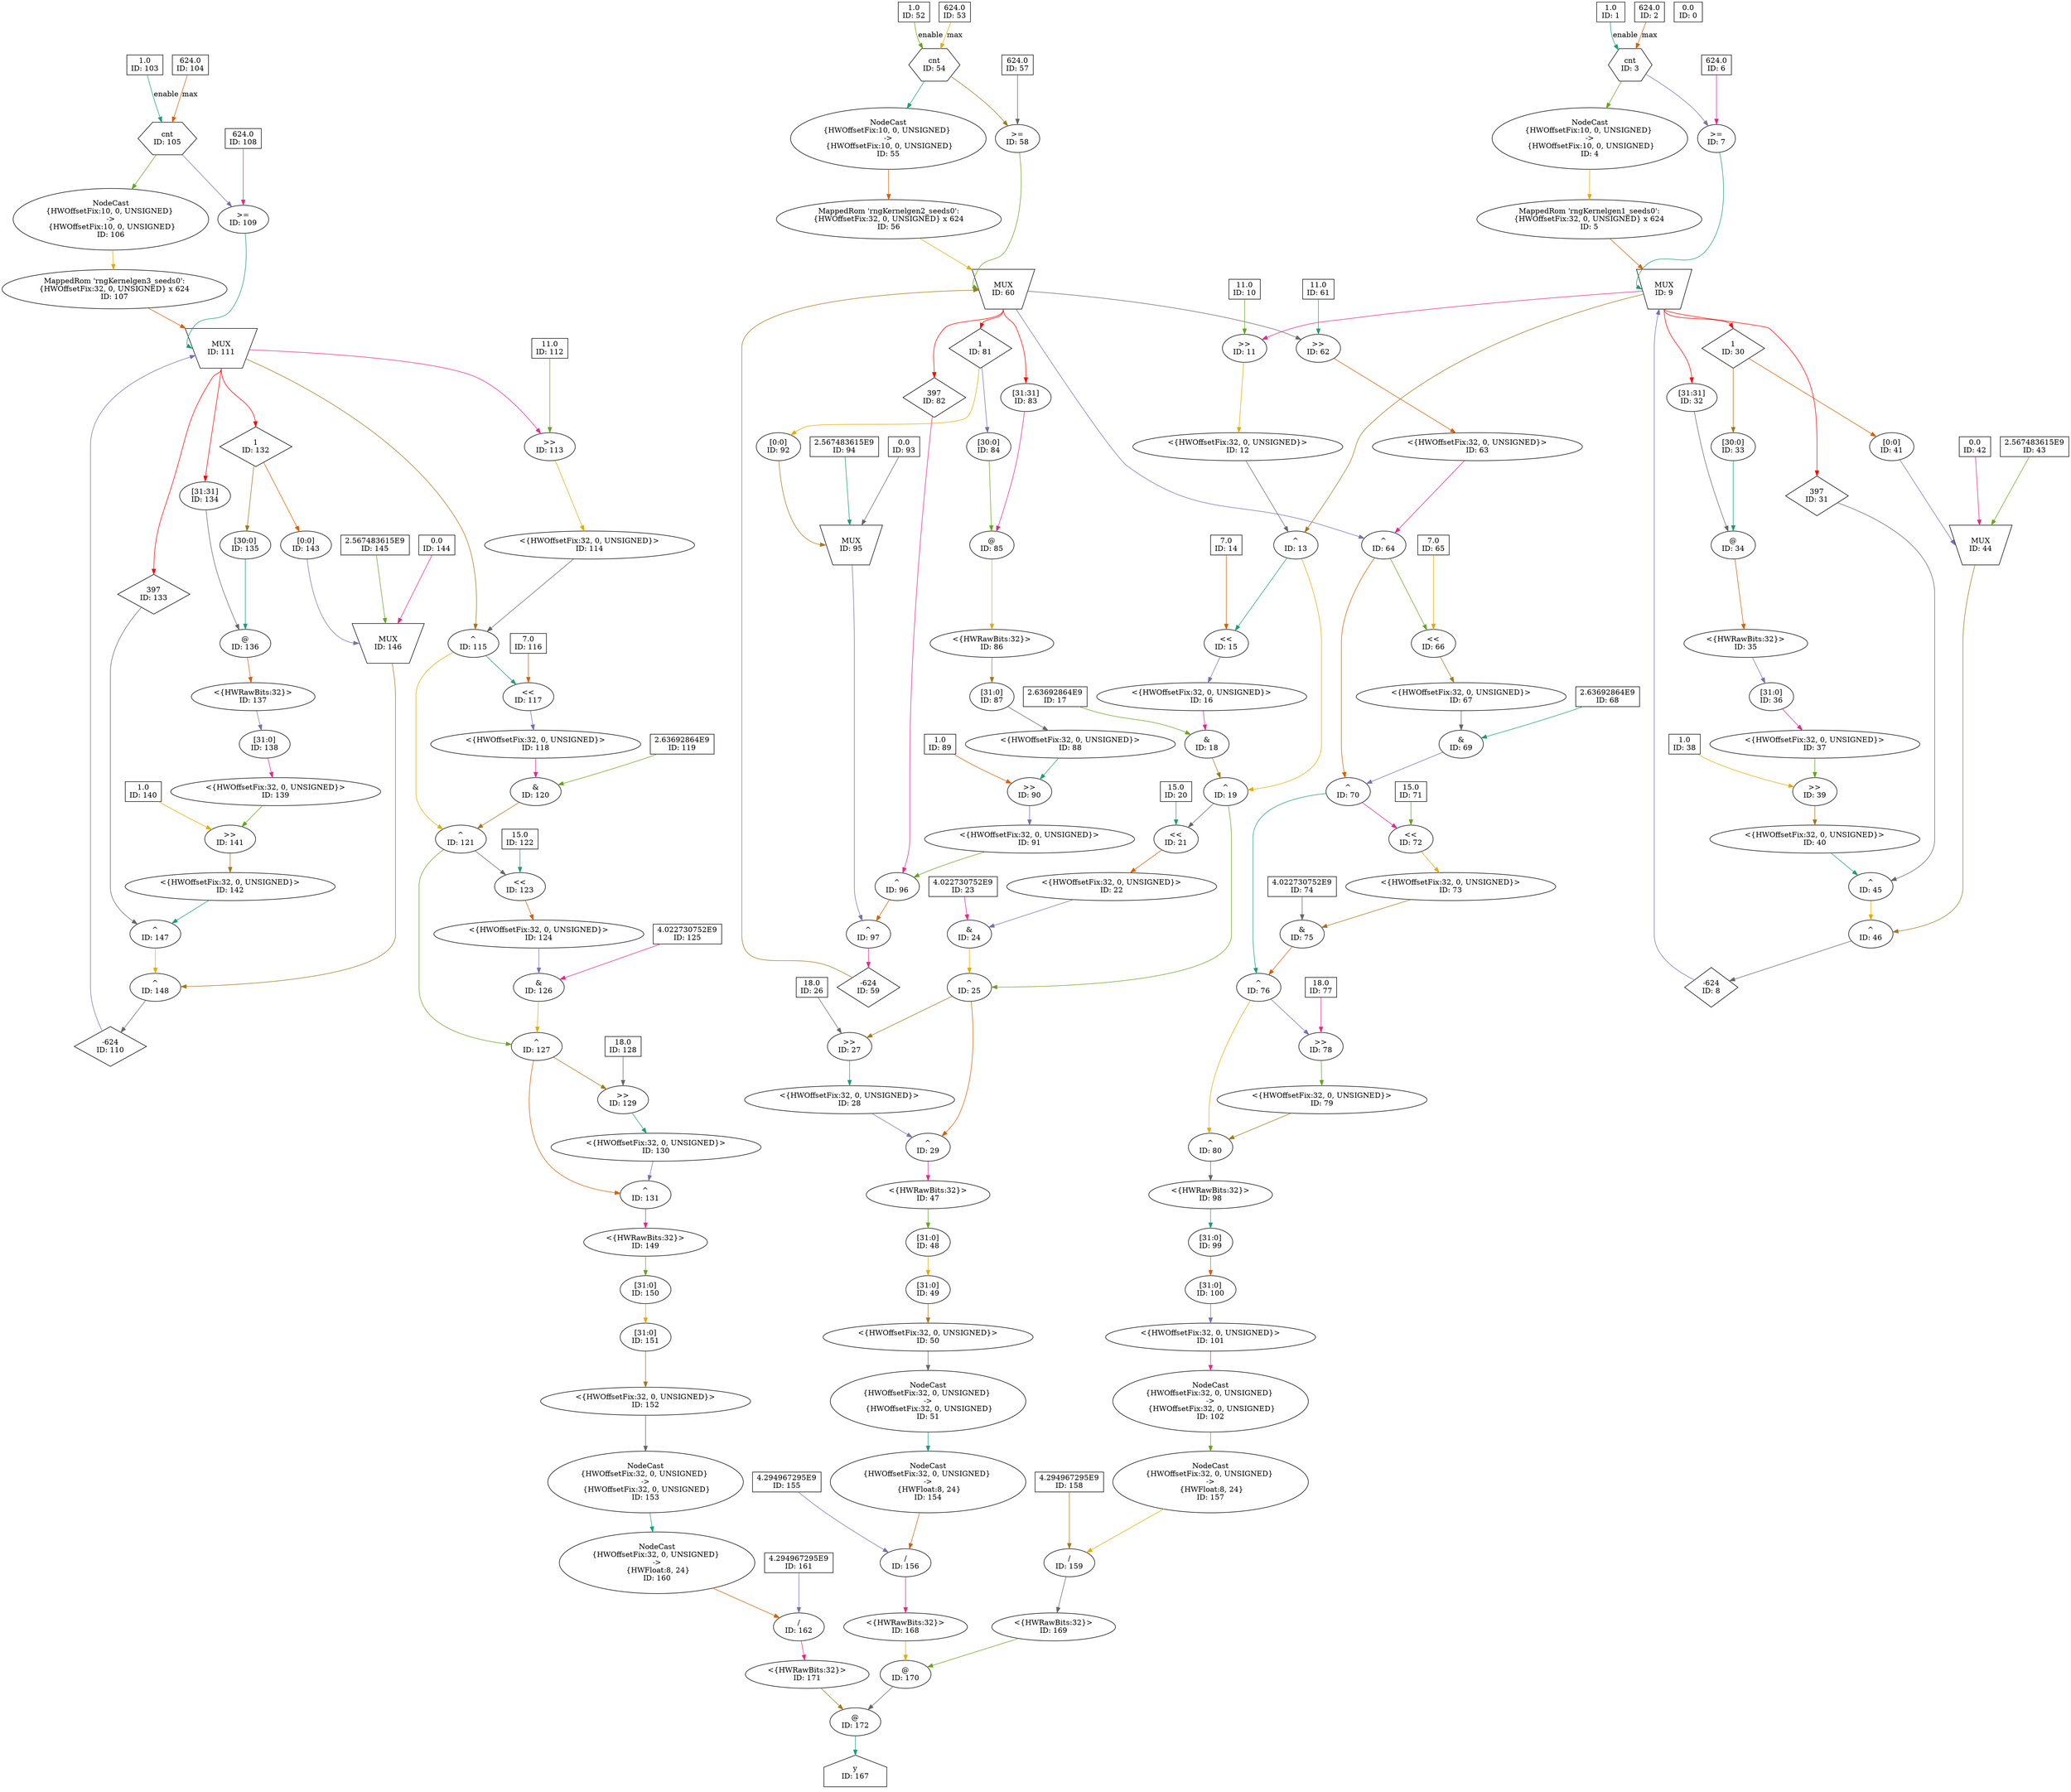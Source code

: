 digraph rngKernel_original{
	NodeConstantDouble103 [shape=box, label="1.0\nID: 103"];
	NodeConstantDouble104 [shape=box, label="624.0\nID: 104"];
	NodeCounter105 [shape=hexagon, label="cnt\nID: 105"];
	NodeConstantDouble108 [shape=box, label="624.0\nID: 108"];
	NodeGte109 [label=">=\nID: 109"];
	NodeCast106 [label="NodeCast
{HWOffsetFix:10, 0, UNSIGNED} 
->
 {HWOffsetFix:10, 0, UNSIGNED}\nID: 106"];
	NodeMappedRom107 [label="MappedRom 'rngKernelgen3_seeds0':\n{HWOffsetFix:32, 0, UNSIGNED} x 624\nID: 107"];
	NodeStreamOffset133 [shape=diamond, label="397\nID: 133"];
	NodeSlice134 [label="[31:31]\nID: 134"];
	NodeStreamOffset132 [shape=diamond, label="1\nID: 132"];
	NodeSlice135 [label="[30:0]\nID: 135"];
	NodeCat136 [label="@\nID: 136"];
	NodeReinterpret137 [label="<{HWRawBits:32}>\nID: 137"];
	NodeSlice138 [label="[31:0]\nID: 138"];
	NodeReinterpret139 [label="<{HWOffsetFix:32, 0, UNSIGNED}>\nID: 139"];
	NodeConstantDouble140 [shape=box, label="1.0\nID: 140"];
	NodeShift141 [label=">>\nID: 141"];
	NodeReinterpret142 [label="<{HWOffsetFix:32, 0, UNSIGNED}>\nID: 142"];
	NodeXor147 [label="^\nID: 147"];
	NodeSlice143 [label="[0:0]\nID: 143"];
	NodeConstantRawBits144 [shape=box, label="0.0\nID: 144"];
	NodeConstantDouble145 [shape=box, label="2.567483615E9\nID: 145"];
	NodeMux146 [shape=invtrapezium, height=0.5, label="MUX\nID: 146"];
	NodeXor148 [label="^\nID: 148"];
	NodeStreamOffset110 [shape=diamond, label="-624\nID: 110"];
	NodeMux111 [shape=invtrapezium, height=0.5, label="MUX\nID: 111"];
	NodeConstantDouble112 [shape=box, label="11.0\nID: 112"];
	NodeShift113 [label=">>\nID: 113"];
	NodeReinterpret114 [label="<{HWOffsetFix:32, 0, UNSIGNED}>\nID: 114"];
	NodeXor115 [label="^\nID: 115"];
	NodeConstantDouble116 [shape=box, label="7.0\nID: 116"];
	NodeShift117 [label="<<\nID: 117"];
	NodeReinterpret118 [label="<{HWOffsetFix:32, 0, UNSIGNED}>\nID: 118"];
	NodeConstantDouble119 [shape=box, label="2.63692864E9\nID: 119"];
	NodeAnd120 [label="&\nID: 120"];
	NodeXor121 [label="^\nID: 121"];
	NodeConstantDouble122 [shape=box, label="15.0\nID: 122"];
	NodeShift123 [label="<<\nID: 123"];
	NodeReinterpret124 [label="<{HWOffsetFix:32, 0, UNSIGNED}>\nID: 124"];
	NodeConstantDouble125 [shape=box, label="4.022730752E9\nID: 125"];
	NodeAnd126 [label="&\nID: 126"];
	NodeXor127 [label="^\nID: 127"];
	NodeConstantDouble128 [shape=box, label="18.0\nID: 128"];
	NodeShift129 [label=">>\nID: 129"];
	NodeReinterpret130 [label="<{HWOffsetFix:32, 0, UNSIGNED}>\nID: 130"];
	NodeXor131 [label="^\nID: 131"];
	NodeReinterpret149 [label="<{HWRawBits:32}>\nID: 149"];
	NodeSlice150 [label="[31:0]\nID: 150"];
	NodeSlice151 [label="[31:0]\nID: 151"];
	NodeReinterpret152 [label="<{HWOffsetFix:32, 0, UNSIGNED}>\nID: 152"];
	NodeCast153 [label="NodeCast
{HWOffsetFix:32, 0, UNSIGNED} 
->
 {HWOffsetFix:32, 0, UNSIGNED}\nID: 153"];
	NodeCast160 [label="NodeCast
{HWOffsetFix:32, 0, UNSIGNED} 
->
 {HWFloat:8, 24}\nID: 160"];
	NodeConstantDouble161 [shape=box, label="4.294967295E9\nID: 161"];
	NodeDiv162 [label="/\nID: 162"];
	NodeReinterpret171 [label="<{HWRawBits:32}>\nID: 171"];
	NodeConstantDouble52 [shape=box, label="1.0\nID: 52"];
	NodeConstantDouble53 [shape=box, label="624.0\nID: 53"];
	NodeCounter54 [shape=hexagon, label="cnt\nID: 54"];
	NodeConstantDouble57 [shape=box, label="624.0\nID: 57"];
	NodeGte58 [label=">=\nID: 58"];
	NodeCast55 [label="NodeCast
{HWOffsetFix:10, 0, UNSIGNED} 
->
 {HWOffsetFix:10, 0, UNSIGNED}\nID: 55"];
	NodeMappedRom56 [label="MappedRom 'rngKernelgen2_seeds0':\n{HWOffsetFix:32, 0, UNSIGNED} x 624\nID: 56"];
	NodeStreamOffset82 [shape=diamond, label="397\nID: 82"];
	NodeSlice83 [label="[31:31]\nID: 83"];
	NodeStreamOffset81 [shape=diamond, label="1\nID: 81"];
	NodeSlice84 [label="[30:0]\nID: 84"];
	NodeCat85 [label="@\nID: 85"];
	NodeReinterpret86 [label="<{HWRawBits:32}>\nID: 86"];
	NodeSlice87 [label="[31:0]\nID: 87"];
	NodeReinterpret88 [label="<{HWOffsetFix:32, 0, UNSIGNED}>\nID: 88"];
	NodeConstantDouble89 [shape=box, label="1.0\nID: 89"];
	NodeShift90 [label=">>\nID: 90"];
	NodeReinterpret91 [label="<{HWOffsetFix:32, 0, UNSIGNED}>\nID: 91"];
	NodeXor96 [label="^\nID: 96"];
	NodeSlice92 [label="[0:0]\nID: 92"];
	NodeConstantRawBits93 [shape=box, label="0.0\nID: 93"];
	NodeConstantDouble94 [shape=box, label="2.567483615E9\nID: 94"];
	NodeMux95 [shape=invtrapezium, height=0.5, label="MUX\nID: 95"];
	NodeXor97 [label="^\nID: 97"];
	NodeStreamOffset59 [shape=diamond, label="-624\nID: 59"];
	NodeMux60 [shape=invtrapezium, height=0.5, label="MUX\nID: 60"];
	NodeConstantDouble61 [shape=box, label="11.0\nID: 61"];
	NodeShift62 [label=">>\nID: 62"];
	NodeReinterpret63 [label="<{HWOffsetFix:32, 0, UNSIGNED}>\nID: 63"];
	NodeXor64 [label="^\nID: 64"];
	NodeConstantDouble65 [shape=box, label="7.0\nID: 65"];
	NodeShift66 [label="<<\nID: 66"];
	NodeReinterpret67 [label="<{HWOffsetFix:32, 0, UNSIGNED}>\nID: 67"];
	NodeConstantDouble68 [shape=box, label="2.63692864E9\nID: 68"];
	NodeAnd69 [label="&\nID: 69"];
	NodeXor70 [label="^\nID: 70"];
	NodeConstantDouble71 [shape=box, label="15.0\nID: 71"];
	NodeShift72 [label="<<\nID: 72"];
	NodeReinterpret73 [label="<{HWOffsetFix:32, 0, UNSIGNED}>\nID: 73"];
	NodeConstantDouble74 [shape=box, label="4.022730752E9\nID: 74"];
	NodeAnd75 [label="&\nID: 75"];
	NodeXor76 [label="^\nID: 76"];
	NodeConstantDouble77 [shape=box, label="18.0\nID: 77"];
	NodeShift78 [label=">>\nID: 78"];
	NodeReinterpret79 [label="<{HWOffsetFix:32, 0, UNSIGNED}>\nID: 79"];
	NodeXor80 [label="^\nID: 80"];
	NodeReinterpret98 [label="<{HWRawBits:32}>\nID: 98"];
	NodeSlice99 [label="[31:0]\nID: 99"];
	NodeSlice100 [label="[31:0]\nID: 100"];
	NodeReinterpret101 [label="<{HWOffsetFix:32, 0, UNSIGNED}>\nID: 101"];
	NodeCast102 [label="NodeCast
{HWOffsetFix:32, 0, UNSIGNED} 
->
 {HWOffsetFix:32, 0, UNSIGNED}\nID: 102"];
	NodeCast157 [label="NodeCast
{HWOffsetFix:32, 0, UNSIGNED} 
->
 {HWFloat:8, 24}\nID: 157"];
	NodeConstantDouble158 [shape=box, label="4.294967295E9\nID: 158"];
	NodeDiv159 [label="/\nID: 159"];
	NodeReinterpret169 [label="<{HWRawBits:32}>\nID: 169"];
	NodeConstantDouble1 [shape=box, label="1.0\nID: 1"];
	NodeConstantDouble2 [shape=box, label="624.0\nID: 2"];
	NodeCounter3 [shape=hexagon, label="cnt\nID: 3"];
	NodeConstantDouble6 [shape=box, label="624.0\nID: 6"];
	NodeGte7 [label=">=\nID: 7"];
	NodeCast4 [label="NodeCast
{HWOffsetFix:10, 0, UNSIGNED} 
->
 {HWOffsetFix:10, 0, UNSIGNED}\nID: 4"];
	NodeMappedRom5 [label="MappedRom 'rngKernelgen1_seeds0':\n{HWOffsetFix:32, 0, UNSIGNED} x 624\nID: 5"];
	NodeStreamOffset31 [shape=diamond, label="397\nID: 31"];
	NodeSlice32 [label="[31:31]\nID: 32"];
	NodeStreamOffset30 [shape=diamond, label="1\nID: 30"];
	NodeSlice33 [label="[30:0]\nID: 33"];
	NodeCat34 [label="@\nID: 34"];
	NodeReinterpret35 [label="<{HWRawBits:32}>\nID: 35"];
	NodeSlice36 [label="[31:0]\nID: 36"];
	NodeReinterpret37 [label="<{HWOffsetFix:32, 0, UNSIGNED}>\nID: 37"];
	NodeConstantDouble38 [shape=box, label="1.0\nID: 38"];
	NodeShift39 [label=">>\nID: 39"];
	NodeReinterpret40 [label="<{HWOffsetFix:32, 0, UNSIGNED}>\nID: 40"];
	NodeXor45 [label="^\nID: 45"];
	NodeSlice41 [label="[0:0]\nID: 41"];
	NodeConstantRawBits42 [shape=box, label="0.0\nID: 42"];
	NodeConstantDouble43 [shape=box, label="2.567483615E9\nID: 43"];
	NodeMux44 [shape=invtrapezium, height=0.5, label="MUX\nID: 44"];
	NodeXor46 [label="^\nID: 46"];
	NodeStreamOffset8 [shape=diamond, label="-624\nID: 8"];
	NodeMux9 [shape=invtrapezium, height=0.5, label="MUX\nID: 9"];
	NodeConstantDouble10 [shape=box, label="11.0\nID: 10"];
	NodeShift11 [label=">>\nID: 11"];
	NodeReinterpret12 [label="<{HWOffsetFix:32, 0, UNSIGNED}>\nID: 12"];
	NodeXor13 [label="^\nID: 13"];
	NodeConstantDouble14 [shape=box, label="7.0\nID: 14"];
	NodeShift15 [label="<<\nID: 15"];
	NodeReinterpret16 [label="<{HWOffsetFix:32, 0, UNSIGNED}>\nID: 16"];
	NodeConstantDouble17 [shape=box, label="2.63692864E9\nID: 17"];
	NodeAnd18 [label="&\nID: 18"];
	NodeXor19 [label="^\nID: 19"];
	NodeConstantDouble20 [shape=box, label="15.0\nID: 20"];
	NodeShift21 [label="<<\nID: 21"];
	NodeReinterpret22 [label="<{HWOffsetFix:32, 0, UNSIGNED}>\nID: 22"];
	NodeConstantDouble23 [shape=box, label="4.022730752E9\nID: 23"];
	NodeAnd24 [label="&\nID: 24"];
	NodeXor25 [label="^\nID: 25"];
	NodeConstantDouble26 [shape=box, label="18.0\nID: 26"];
	NodeShift27 [label=">>\nID: 27"];
	NodeReinterpret28 [label="<{HWOffsetFix:32, 0, UNSIGNED}>\nID: 28"];
	NodeXor29 [label="^\nID: 29"];
	NodeReinterpret47 [label="<{HWRawBits:32}>\nID: 47"];
	NodeSlice48 [label="[31:0]\nID: 48"];
	NodeSlice49 [label="[31:0]\nID: 49"];
	NodeReinterpret50 [label="<{HWOffsetFix:32, 0, UNSIGNED}>\nID: 50"];
	NodeCast51 [label="NodeCast
{HWOffsetFix:32, 0, UNSIGNED} 
->
 {HWOffsetFix:32, 0, UNSIGNED}\nID: 51"];
	NodeCast154 [label="NodeCast
{HWOffsetFix:32, 0, UNSIGNED} 
->
 {HWFloat:8, 24}\nID: 154"];
	NodeConstantDouble155 [shape=box, label="4.294967295E9\nID: 155"];
	NodeDiv156 [label="/\nID: 156"];
	NodeReinterpret168 [label="<{HWRawBits:32}>\nID: 168"];
	NodeCat170 [label="@\nID: 170"];
	NodeCat172 [label="@\nID: 172"];
	NodeOutput167 [shape=house, label="y\nID: 167"];
	NodeConstantRawBits0 [shape=box, label="0.0\nID: 0"];
	NodeConstantDouble103 -> NodeCounter105[label="enable" color="/dark28/1" photon_data="EDGE,SrcNode:103,SrcNodePort:value"];
	NodeConstantDouble104 -> NodeCounter105[label="max" color="/dark28/2" photon_data="EDGE,SrcNode:104,SrcNodePort:value"];
	NodeCounter105 -> NodeGte109[color="/dark28/3" photon_data="EDGE,SrcNode:105,SrcNodePort:count"];
	NodeConstantDouble108 -> NodeGte109[color="/dark28/4" photon_data="EDGE,SrcNode:108,SrcNodePort:value"];
	NodeCounter105 -> NodeCast106[color="/dark28/5" photon_data="EDGE,SrcNode:105,SrcNodePort:count"];
	NodeCast106 -> NodeMappedRom107[color="/dark28/6" photon_data="EDGE,SrcNode:106,SrcNodePort:o"];
	NodeMux111 -> NodeStreamOffset133[headport="n" tailport="s" color=red photon_data="EDGE,SrcNode:111,SrcNodePort:result"];
	NodeMux111 -> NodeSlice134[headport="n" tailport="s" color=red photon_data="EDGE,SrcNode:111,SrcNodePort:result"];
	NodeMux111 -> NodeStreamOffset132[headport="n" tailport="s" color=red photon_data="EDGE,SrcNode:111,SrcNodePort:result"];
	NodeStreamOffset132 -> NodeSlice135[color="/dark28/7" photon_data="EDGE,SrcNode:132,SrcNodePort:output"];
	NodeSlice134 -> NodeCat136[color="/dark28/8" photon_data="EDGE,SrcNode:134,SrcNodePort:result"];
	NodeSlice135 -> NodeCat136[color="/dark28/1" photon_data="EDGE,SrcNode:135,SrcNodePort:result"];
	NodeCat136 -> NodeReinterpret137[color="/dark28/2" photon_data="EDGE,SrcNode:136,SrcNodePort:result"];
	NodeReinterpret137 -> NodeSlice138[color="/dark28/3" photon_data="EDGE,SrcNode:137,SrcNodePort:output"];
	NodeSlice138 -> NodeReinterpret139[color="/dark28/4" photon_data="EDGE,SrcNode:138,SrcNodePort:result"];
	NodeReinterpret139 -> NodeShift141[color="/dark28/5" photon_data="EDGE,SrcNode:139,SrcNodePort:output"];
	NodeConstantDouble140 -> NodeShift141[color="/dark28/6" photon_data="EDGE,SrcNode:140,SrcNodePort:value"];
	NodeShift141 -> NodeReinterpret142[color="/dark28/7" photon_data="EDGE,SrcNode:141,SrcNodePort:dataout"];
	NodeStreamOffset133 -> NodeXor147[color="/dark28/8" photon_data="EDGE,SrcNode:133,SrcNodePort:output"];
	NodeReinterpret142 -> NodeXor147[color="/dark28/1" photon_data="EDGE,SrcNode:142,SrcNodePort:output"];
	NodeStreamOffset132 -> NodeSlice143[color="/dark28/2" photon_data="EDGE,SrcNode:132,SrcNodePort:output"];
	NodeSlice143 -> NodeMux146[headport="w" color="/dark28/3" photon_data="EDGE,SrcNode:143,SrcNodePort:result"];
	NodeConstantRawBits144 -> NodeMux146[color="/dark28/4" photon_data="EDGE,SrcNode:144,SrcNodePort:value"];
	NodeConstantDouble145 -> NodeMux146[color="/dark28/5" photon_data="EDGE,SrcNode:145,SrcNodePort:value"];
	NodeXor147 -> NodeXor148[color="/dark28/6" photon_data="EDGE,SrcNode:147,SrcNodePort:result"];
	NodeMux146 -> NodeXor148[color="/dark28/7" photon_data="EDGE,SrcNode:146,SrcNodePort:result"];
	NodeXor148 -> NodeStreamOffset110[color="/dark28/8" photon_data="EDGE,SrcNode:148,SrcNodePort:result"];
	NodeGte109 -> NodeMux111[headport="w" color="/dark28/1" photon_data="EDGE,SrcNode:109,SrcNodePort:result"];
	NodeMappedRom107 -> NodeMux111[color="/dark28/2" photon_data="EDGE,SrcNode:107,SrcNodePort:dataa"];
	NodeStreamOffset110 -> NodeMux111[color="/dark28/3" photon_data="EDGE,SrcNode:110,SrcNodePort:output"];
	NodeMux111 -> NodeShift113[color="/dark28/4" photon_data="EDGE,SrcNode:111,SrcNodePort:result"];
	NodeConstantDouble112 -> NodeShift113[color="/dark28/5" photon_data="EDGE,SrcNode:112,SrcNodePort:value"];
	NodeShift113 -> NodeReinterpret114[color="/dark28/6" photon_data="EDGE,SrcNode:113,SrcNodePort:dataout"];
	NodeMux111 -> NodeXor115[color="/dark28/7" photon_data="EDGE,SrcNode:111,SrcNodePort:result"];
	NodeReinterpret114 -> NodeXor115[color="/dark28/8" photon_data="EDGE,SrcNode:114,SrcNodePort:output"];
	NodeXor115 -> NodeShift117[color="/dark28/1" photon_data="EDGE,SrcNode:115,SrcNodePort:result"];
	NodeConstantDouble116 -> NodeShift117[color="/dark28/2" photon_data="EDGE,SrcNode:116,SrcNodePort:value"];
	NodeShift117 -> NodeReinterpret118[color="/dark28/3" photon_data="EDGE,SrcNode:117,SrcNodePort:dataout"];
	NodeReinterpret118 -> NodeAnd120[color="/dark28/4" photon_data="EDGE,SrcNode:118,SrcNodePort:output"];
	NodeConstantDouble119 -> NodeAnd120[color="/dark28/5" photon_data="EDGE,SrcNode:119,SrcNodePort:value"];
	NodeXor115 -> NodeXor121[color="/dark28/6" photon_data="EDGE,SrcNode:115,SrcNodePort:result"];
	NodeAnd120 -> NodeXor121[color="/dark28/7" photon_data="EDGE,SrcNode:120,SrcNodePort:result"];
	NodeXor121 -> NodeShift123[color="/dark28/8" photon_data="EDGE,SrcNode:121,SrcNodePort:result"];
	NodeConstantDouble122 -> NodeShift123[color="/dark28/1" photon_data="EDGE,SrcNode:122,SrcNodePort:value"];
	NodeShift123 -> NodeReinterpret124[color="/dark28/2" photon_data="EDGE,SrcNode:123,SrcNodePort:dataout"];
	NodeReinterpret124 -> NodeAnd126[color="/dark28/3" photon_data="EDGE,SrcNode:124,SrcNodePort:output"];
	NodeConstantDouble125 -> NodeAnd126[color="/dark28/4" photon_data="EDGE,SrcNode:125,SrcNodePort:value"];
	NodeXor121 -> NodeXor127[color="/dark28/5" photon_data="EDGE,SrcNode:121,SrcNodePort:result"];
	NodeAnd126 -> NodeXor127[color="/dark28/6" photon_data="EDGE,SrcNode:126,SrcNodePort:result"];
	NodeXor127 -> NodeShift129[color="/dark28/7" photon_data="EDGE,SrcNode:127,SrcNodePort:result"];
	NodeConstantDouble128 -> NodeShift129[color="/dark28/8" photon_data="EDGE,SrcNode:128,SrcNodePort:value"];
	NodeShift129 -> NodeReinterpret130[color="/dark28/1" photon_data="EDGE,SrcNode:129,SrcNodePort:dataout"];
	NodeXor127 -> NodeXor131[color="/dark28/2" photon_data="EDGE,SrcNode:127,SrcNodePort:result"];
	NodeReinterpret130 -> NodeXor131[color="/dark28/3" photon_data="EDGE,SrcNode:130,SrcNodePort:output"];
	NodeXor131 -> NodeReinterpret149[color="/dark28/4" photon_data="EDGE,SrcNode:131,SrcNodePort:result"];
	NodeReinterpret149 -> NodeSlice150[color="/dark28/5" photon_data="EDGE,SrcNode:149,SrcNodePort:output"];
	NodeSlice150 -> NodeSlice151[color="/dark28/6" photon_data="EDGE,SrcNode:150,SrcNodePort:result"];
	NodeSlice151 -> NodeReinterpret152[color="/dark28/7" photon_data="EDGE,SrcNode:151,SrcNodePort:result"];
	NodeReinterpret152 -> NodeCast153[color="/dark28/8" photon_data="EDGE,SrcNode:152,SrcNodePort:output"];
	NodeCast153 -> NodeCast160[color="/dark28/1" photon_data="EDGE,SrcNode:153,SrcNodePort:o"];
	NodeCast160 -> NodeDiv162[color="/dark28/2" photon_data="EDGE,SrcNode:160,SrcNodePort:o"];
	NodeConstantDouble161 -> NodeDiv162[color="/dark28/3" photon_data="EDGE,SrcNode:161,SrcNodePort:value"];
	NodeDiv162 -> NodeReinterpret171[color="/dark28/4" photon_data="EDGE,SrcNode:162,SrcNodePort:result"];
	NodeConstantDouble52 -> NodeCounter54[label="enable" color="/dark28/5" photon_data="EDGE,SrcNode:52,SrcNodePort:value"];
	NodeConstantDouble53 -> NodeCounter54[label="max" color="/dark28/6" photon_data="EDGE,SrcNode:53,SrcNodePort:value"];
	NodeCounter54 -> NodeGte58[color="/dark28/7" photon_data="EDGE,SrcNode:54,SrcNodePort:count"];
	NodeConstantDouble57 -> NodeGte58[color="/dark28/8" photon_data="EDGE,SrcNode:57,SrcNodePort:value"];
	NodeCounter54 -> NodeCast55[color="/dark28/1" photon_data="EDGE,SrcNode:54,SrcNodePort:count"];
	NodeCast55 -> NodeMappedRom56[color="/dark28/2" photon_data="EDGE,SrcNode:55,SrcNodePort:o"];
	NodeMux60 -> NodeStreamOffset82[headport="n" tailport="s" color=red photon_data="EDGE,SrcNode:60,SrcNodePort:result"];
	NodeMux60 -> NodeSlice83[headport="n" tailport="s" color=red photon_data="EDGE,SrcNode:60,SrcNodePort:result"];
	NodeMux60 -> NodeStreamOffset81[headport="n" tailport="s" color=red photon_data="EDGE,SrcNode:60,SrcNodePort:result"];
	NodeStreamOffset81 -> NodeSlice84[color="/dark28/3" photon_data="EDGE,SrcNode:81,SrcNodePort:output"];
	NodeSlice83 -> NodeCat85[color="/dark28/4" photon_data="EDGE,SrcNode:83,SrcNodePort:result"];
	NodeSlice84 -> NodeCat85[color="/dark28/5" photon_data="EDGE,SrcNode:84,SrcNodePort:result"];
	NodeCat85 -> NodeReinterpret86[color="/dark28/6" photon_data="EDGE,SrcNode:85,SrcNodePort:result"];
	NodeReinterpret86 -> NodeSlice87[color="/dark28/7" photon_data="EDGE,SrcNode:86,SrcNodePort:output"];
	NodeSlice87 -> NodeReinterpret88[color="/dark28/8" photon_data="EDGE,SrcNode:87,SrcNodePort:result"];
	NodeReinterpret88 -> NodeShift90[color="/dark28/1" photon_data="EDGE,SrcNode:88,SrcNodePort:output"];
	NodeConstantDouble89 -> NodeShift90[color="/dark28/2" photon_data="EDGE,SrcNode:89,SrcNodePort:value"];
	NodeShift90 -> NodeReinterpret91[color="/dark28/3" photon_data="EDGE,SrcNode:90,SrcNodePort:dataout"];
	NodeStreamOffset82 -> NodeXor96[color="/dark28/4" photon_data="EDGE,SrcNode:82,SrcNodePort:output"];
	NodeReinterpret91 -> NodeXor96[color="/dark28/5" photon_data="EDGE,SrcNode:91,SrcNodePort:output"];
	NodeStreamOffset81 -> NodeSlice92[color="/dark28/6" photon_data="EDGE,SrcNode:81,SrcNodePort:output"];
	NodeSlice92 -> NodeMux95[headport="w" color="/dark28/7" photon_data="EDGE,SrcNode:92,SrcNodePort:result"];
	NodeConstantRawBits93 -> NodeMux95[color="/dark28/8" photon_data="EDGE,SrcNode:93,SrcNodePort:value"];
	NodeConstantDouble94 -> NodeMux95[color="/dark28/1" photon_data="EDGE,SrcNode:94,SrcNodePort:value"];
	NodeXor96 -> NodeXor97[color="/dark28/2" photon_data="EDGE,SrcNode:96,SrcNodePort:result"];
	NodeMux95 -> NodeXor97[color="/dark28/3" photon_data="EDGE,SrcNode:95,SrcNodePort:result"];
	NodeXor97 -> NodeStreamOffset59[color="/dark28/4" photon_data="EDGE,SrcNode:97,SrcNodePort:result"];
	NodeGte58 -> NodeMux60[headport="w" color="/dark28/5" photon_data="EDGE,SrcNode:58,SrcNodePort:result"];
	NodeMappedRom56 -> NodeMux60[color="/dark28/6" photon_data="EDGE,SrcNode:56,SrcNodePort:dataa"];
	NodeStreamOffset59 -> NodeMux60[color="/dark28/7" photon_data="EDGE,SrcNode:59,SrcNodePort:output"];
	NodeMux60 -> NodeShift62[color="/dark28/8" photon_data="EDGE,SrcNode:60,SrcNodePort:result"];
	NodeConstantDouble61 -> NodeShift62[color="/dark28/1" photon_data="EDGE,SrcNode:61,SrcNodePort:value"];
	NodeShift62 -> NodeReinterpret63[color="/dark28/2" photon_data="EDGE,SrcNode:62,SrcNodePort:dataout"];
	NodeMux60 -> NodeXor64[color="/dark28/3" photon_data="EDGE,SrcNode:60,SrcNodePort:result"];
	NodeReinterpret63 -> NodeXor64[color="/dark28/4" photon_data="EDGE,SrcNode:63,SrcNodePort:output"];
	NodeXor64 -> NodeShift66[color="/dark28/5" photon_data="EDGE,SrcNode:64,SrcNodePort:result"];
	NodeConstantDouble65 -> NodeShift66[color="/dark28/6" photon_data="EDGE,SrcNode:65,SrcNodePort:value"];
	NodeShift66 -> NodeReinterpret67[color="/dark28/7" photon_data="EDGE,SrcNode:66,SrcNodePort:dataout"];
	NodeReinterpret67 -> NodeAnd69[color="/dark28/8" photon_data="EDGE,SrcNode:67,SrcNodePort:output"];
	NodeConstantDouble68 -> NodeAnd69[color="/dark28/1" photon_data="EDGE,SrcNode:68,SrcNodePort:value"];
	NodeXor64 -> NodeXor70[color="/dark28/2" photon_data="EDGE,SrcNode:64,SrcNodePort:result"];
	NodeAnd69 -> NodeXor70[color="/dark28/3" photon_data="EDGE,SrcNode:69,SrcNodePort:result"];
	NodeXor70 -> NodeShift72[color="/dark28/4" photon_data="EDGE,SrcNode:70,SrcNodePort:result"];
	NodeConstantDouble71 -> NodeShift72[color="/dark28/5" photon_data="EDGE,SrcNode:71,SrcNodePort:value"];
	NodeShift72 -> NodeReinterpret73[color="/dark28/6" photon_data="EDGE,SrcNode:72,SrcNodePort:dataout"];
	NodeReinterpret73 -> NodeAnd75[color="/dark28/7" photon_data="EDGE,SrcNode:73,SrcNodePort:output"];
	NodeConstantDouble74 -> NodeAnd75[color="/dark28/8" photon_data="EDGE,SrcNode:74,SrcNodePort:value"];
	NodeXor70 -> NodeXor76[color="/dark28/1" photon_data="EDGE,SrcNode:70,SrcNodePort:result"];
	NodeAnd75 -> NodeXor76[color="/dark28/2" photon_data="EDGE,SrcNode:75,SrcNodePort:result"];
	NodeXor76 -> NodeShift78[color="/dark28/3" photon_data="EDGE,SrcNode:76,SrcNodePort:result"];
	NodeConstantDouble77 -> NodeShift78[color="/dark28/4" photon_data="EDGE,SrcNode:77,SrcNodePort:value"];
	NodeShift78 -> NodeReinterpret79[color="/dark28/5" photon_data="EDGE,SrcNode:78,SrcNodePort:dataout"];
	NodeXor76 -> NodeXor80[color="/dark28/6" photon_data="EDGE,SrcNode:76,SrcNodePort:result"];
	NodeReinterpret79 -> NodeXor80[color="/dark28/7" photon_data="EDGE,SrcNode:79,SrcNodePort:output"];
	NodeXor80 -> NodeReinterpret98[color="/dark28/8" photon_data="EDGE,SrcNode:80,SrcNodePort:result"];
	NodeReinterpret98 -> NodeSlice99[color="/dark28/1" photon_data="EDGE,SrcNode:98,SrcNodePort:output"];
	NodeSlice99 -> NodeSlice100[color="/dark28/2" photon_data="EDGE,SrcNode:99,SrcNodePort:result"];
	NodeSlice100 -> NodeReinterpret101[color="/dark28/3" photon_data="EDGE,SrcNode:100,SrcNodePort:result"];
	NodeReinterpret101 -> NodeCast102[color="/dark28/4" photon_data="EDGE,SrcNode:101,SrcNodePort:output"];
	NodeCast102 -> NodeCast157[color="/dark28/5" photon_data="EDGE,SrcNode:102,SrcNodePort:o"];
	NodeCast157 -> NodeDiv159[color="/dark28/6" photon_data="EDGE,SrcNode:157,SrcNodePort:o"];
	NodeConstantDouble158 -> NodeDiv159[color="/dark28/7" photon_data="EDGE,SrcNode:158,SrcNodePort:value"];
	NodeDiv159 -> NodeReinterpret169[color="/dark28/8" photon_data="EDGE,SrcNode:159,SrcNodePort:result"];
	NodeConstantDouble1 -> NodeCounter3[label="enable" color="/dark28/1" photon_data="EDGE,SrcNode:1,SrcNodePort:value"];
	NodeConstantDouble2 -> NodeCounter3[label="max" color="/dark28/2" photon_data="EDGE,SrcNode:2,SrcNodePort:value"];
	NodeCounter3 -> NodeGte7[color="/dark28/3" photon_data="EDGE,SrcNode:3,SrcNodePort:count"];
	NodeConstantDouble6 -> NodeGte7[color="/dark28/4" photon_data="EDGE,SrcNode:6,SrcNodePort:value"];
	NodeCounter3 -> NodeCast4[color="/dark28/5" photon_data="EDGE,SrcNode:3,SrcNodePort:count"];
	NodeCast4 -> NodeMappedRom5[color="/dark28/6" photon_data="EDGE,SrcNode:4,SrcNodePort:o"];
	NodeMux9 -> NodeStreamOffset31[headport="n" tailport="s" color=red photon_data="EDGE,SrcNode:9,SrcNodePort:result"];
	NodeMux9 -> NodeSlice32[headport="n" tailport="s" color=red photon_data="EDGE,SrcNode:9,SrcNodePort:result"];
	NodeMux9 -> NodeStreamOffset30[headport="n" tailport="s" color=red photon_data="EDGE,SrcNode:9,SrcNodePort:result"];
	NodeStreamOffset30 -> NodeSlice33[color="/dark28/7" photon_data="EDGE,SrcNode:30,SrcNodePort:output"];
	NodeSlice32 -> NodeCat34[color="/dark28/8" photon_data="EDGE,SrcNode:32,SrcNodePort:result"];
	NodeSlice33 -> NodeCat34[color="/dark28/1" photon_data="EDGE,SrcNode:33,SrcNodePort:result"];
	NodeCat34 -> NodeReinterpret35[color="/dark28/2" photon_data="EDGE,SrcNode:34,SrcNodePort:result"];
	NodeReinterpret35 -> NodeSlice36[color="/dark28/3" photon_data="EDGE,SrcNode:35,SrcNodePort:output"];
	NodeSlice36 -> NodeReinterpret37[color="/dark28/4" photon_data="EDGE,SrcNode:36,SrcNodePort:result"];
	NodeReinterpret37 -> NodeShift39[color="/dark28/5" photon_data="EDGE,SrcNode:37,SrcNodePort:output"];
	NodeConstantDouble38 -> NodeShift39[color="/dark28/6" photon_data="EDGE,SrcNode:38,SrcNodePort:value"];
	NodeShift39 -> NodeReinterpret40[color="/dark28/7" photon_data="EDGE,SrcNode:39,SrcNodePort:dataout"];
	NodeStreamOffset31 -> NodeXor45[color="/dark28/8" photon_data="EDGE,SrcNode:31,SrcNodePort:output"];
	NodeReinterpret40 -> NodeXor45[color="/dark28/1" photon_data="EDGE,SrcNode:40,SrcNodePort:output"];
	NodeStreamOffset30 -> NodeSlice41[color="/dark28/2" photon_data="EDGE,SrcNode:30,SrcNodePort:output"];
	NodeSlice41 -> NodeMux44[headport="w" color="/dark28/3" photon_data="EDGE,SrcNode:41,SrcNodePort:result"];
	NodeConstantRawBits42 -> NodeMux44[color="/dark28/4" photon_data="EDGE,SrcNode:42,SrcNodePort:value"];
	NodeConstantDouble43 -> NodeMux44[color="/dark28/5" photon_data="EDGE,SrcNode:43,SrcNodePort:value"];
	NodeXor45 -> NodeXor46[color="/dark28/6" photon_data="EDGE,SrcNode:45,SrcNodePort:result"];
	NodeMux44 -> NodeXor46[color="/dark28/7" photon_data="EDGE,SrcNode:44,SrcNodePort:result"];
	NodeXor46 -> NodeStreamOffset8[color="/dark28/8" photon_data="EDGE,SrcNode:46,SrcNodePort:result"];
	NodeGte7 -> NodeMux9[headport="w" color="/dark28/1" photon_data="EDGE,SrcNode:7,SrcNodePort:result"];
	NodeMappedRom5 -> NodeMux9[color="/dark28/2" photon_data="EDGE,SrcNode:5,SrcNodePort:dataa"];
	NodeStreamOffset8 -> NodeMux9[color="/dark28/3" photon_data="EDGE,SrcNode:8,SrcNodePort:output"];
	NodeMux9 -> NodeShift11[color="/dark28/4" photon_data="EDGE,SrcNode:9,SrcNodePort:result"];
	NodeConstantDouble10 -> NodeShift11[color="/dark28/5" photon_data="EDGE,SrcNode:10,SrcNodePort:value"];
	NodeShift11 -> NodeReinterpret12[color="/dark28/6" photon_data="EDGE,SrcNode:11,SrcNodePort:dataout"];
	NodeMux9 -> NodeXor13[color="/dark28/7" photon_data="EDGE,SrcNode:9,SrcNodePort:result"];
	NodeReinterpret12 -> NodeXor13[color="/dark28/8" photon_data="EDGE,SrcNode:12,SrcNodePort:output"];
	NodeXor13 -> NodeShift15[color="/dark28/1" photon_data="EDGE,SrcNode:13,SrcNodePort:result"];
	NodeConstantDouble14 -> NodeShift15[color="/dark28/2" photon_data="EDGE,SrcNode:14,SrcNodePort:value"];
	NodeShift15 -> NodeReinterpret16[color="/dark28/3" photon_data="EDGE,SrcNode:15,SrcNodePort:dataout"];
	NodeReinterpret16 -> NodeAnd18[color="/dark28/4" photon_data="EDGE,SrcNode:16,SrcNodePort:output"];
	NodeConstantDouble17 -> NodeAnd18[color="/dark28/5" photon_data="EDGE,SrcNode:17,SrcNodePort:value"];
	NodeXor13 -> NodeXor19[color="/dark28/6" photon_data="EDGE,SrcNode:13,SrcNodePort:result"];
	NodeAnd18 -> NodeXor19[color="/dark28/7" photon_data="EDGE,SrcNode:18,SrcNodePort:result"];
	NodeXor19 -> NodeShift21[color="/dark28/8" photon_data="EDGE,SrcNode:19,SrcNodePort:result"];
	NodeConstantDouble20 -> NodeShift21[color="/dark28/1" photon_data="EDGE,SrcNode:20,SrcNodePort:value"];
	NodeShift21 -> NodeReinterpret22[color="/dark28/2" photon_data="EDGE,SrcNode:21,SrcNodePort:dataout"];
	NodeReinterpret22 -> NodeAnd24[color="/dark28/3" photon_data="EDGE,SrcNode:22,SrcNodePort:output"];
	NodeConstantDouble23 -> NodeAnd24[color="/dark28/4" photon_data="EDGE,SrcNode:23,SrcNodePort:value"];
	NodeXor19 -> NodeXor25[color="/dark28/5" photon_data="EDGE,SrcNode:19,SrcNodePort:result"];
	NodeAnd24 -> NodeXor25[color="/dark28/6" photon_data="EDGE,SrcNode:24,SrcNodePort:result"];
	NodeXor25 -> NodeShift27[color="/dark28/7" photon_data="EDGE,SrcNode:25,SrcNodePort:result"];
	NodeConstantDouble26 -> NodeShift27[color="/dark28/8" photon_data="EDGE,SrcNode:26,SrcNodePort:value"];
	NodeShift27 -> NodeReinterpret28[color="/dark28/1" photon_data="EDGE,SrcNode:27,SrcNodePort:dataout"];
	NodeXor25 -> NodeXor29[color="/dark28/2" photon_data="EDGE,SrcNode:25,SrcNodePort:result"];
	NodeReinterpret28 -> NodeXor29[color="/dark28/3" photon_data="EDGE,SrcNode:28,SrcNodePort:output"];
	NodeXor29 -> NodeReinterpret47[color="/dark28/4" photon_data="EDGE,SrcNode:29,SrcNodePort:result"];
	NodeReinterpret47 -> NodeSlice48[color="/dark28/5" photon_data="EDGE,SrcNode:47,SrcNodePort:output"];
	NodeSlice48 -> NodeSlice49[color="/dark28/6" photon_data="EDGE,SrcNode:48,SrcNodePort:result"];
	NodeSlice49 -> NodeReinterpret50[color="/dark28/7" photon_data="EDGE,SrcNode:49,SrcNodePort:result"];
	NodeReinterpret50 -> NodeCast51[color="/dark28/8" photon_data="EDGE,SrcNode:50,SrcNodePort:output"];
	NodeCast51 -> NodeCast154[color="/dark28/1" photon_data="EDGE,SrcNode:51,SrcNodePort:o"];
	NodeCast154 -> NodeDiv156[color="/dark28/2" photon_data="EDGE,SrcNode:154,SrcNodePort:o"];
	NodeConstantDouble155 -> NodeDiv156[color="/dark28/3" photon_data="EDGE,SrcNode:155,SrcNodePort:value"];
	NodeDiv156 -> NodeReinterpret168[color="/dark28/4" photon_data="EDGE,SrcNode:156,SrcNodePort:result"];
	NodeReinterpret169 -> NodeCat170[color="/dark28/5" photon_data="EDGE,SrcNode:169,SrcNodePort:output"];
	NodeReinterpret168 -> NodeCat170[color="/dark28/6" photon_data="EDGE,SrcNode:168,SrcNodePort:output"];
	NodeReinterpret171 -> NodeCat172[color="/dark28/7" photon_data="EDGE,SrcNode:171,SrcNodePort:output"];
	NodeCat170 -> NodeCat172[color="/dark28/8" photon_data="EDGE,SrcNode:170,SrcNodePort:result"];
	NodeCat172 -> NodeOutput167[color="/dark28/1" photon_data="EDGE,SrcNode:172,SrcNodePort:result"];
}
